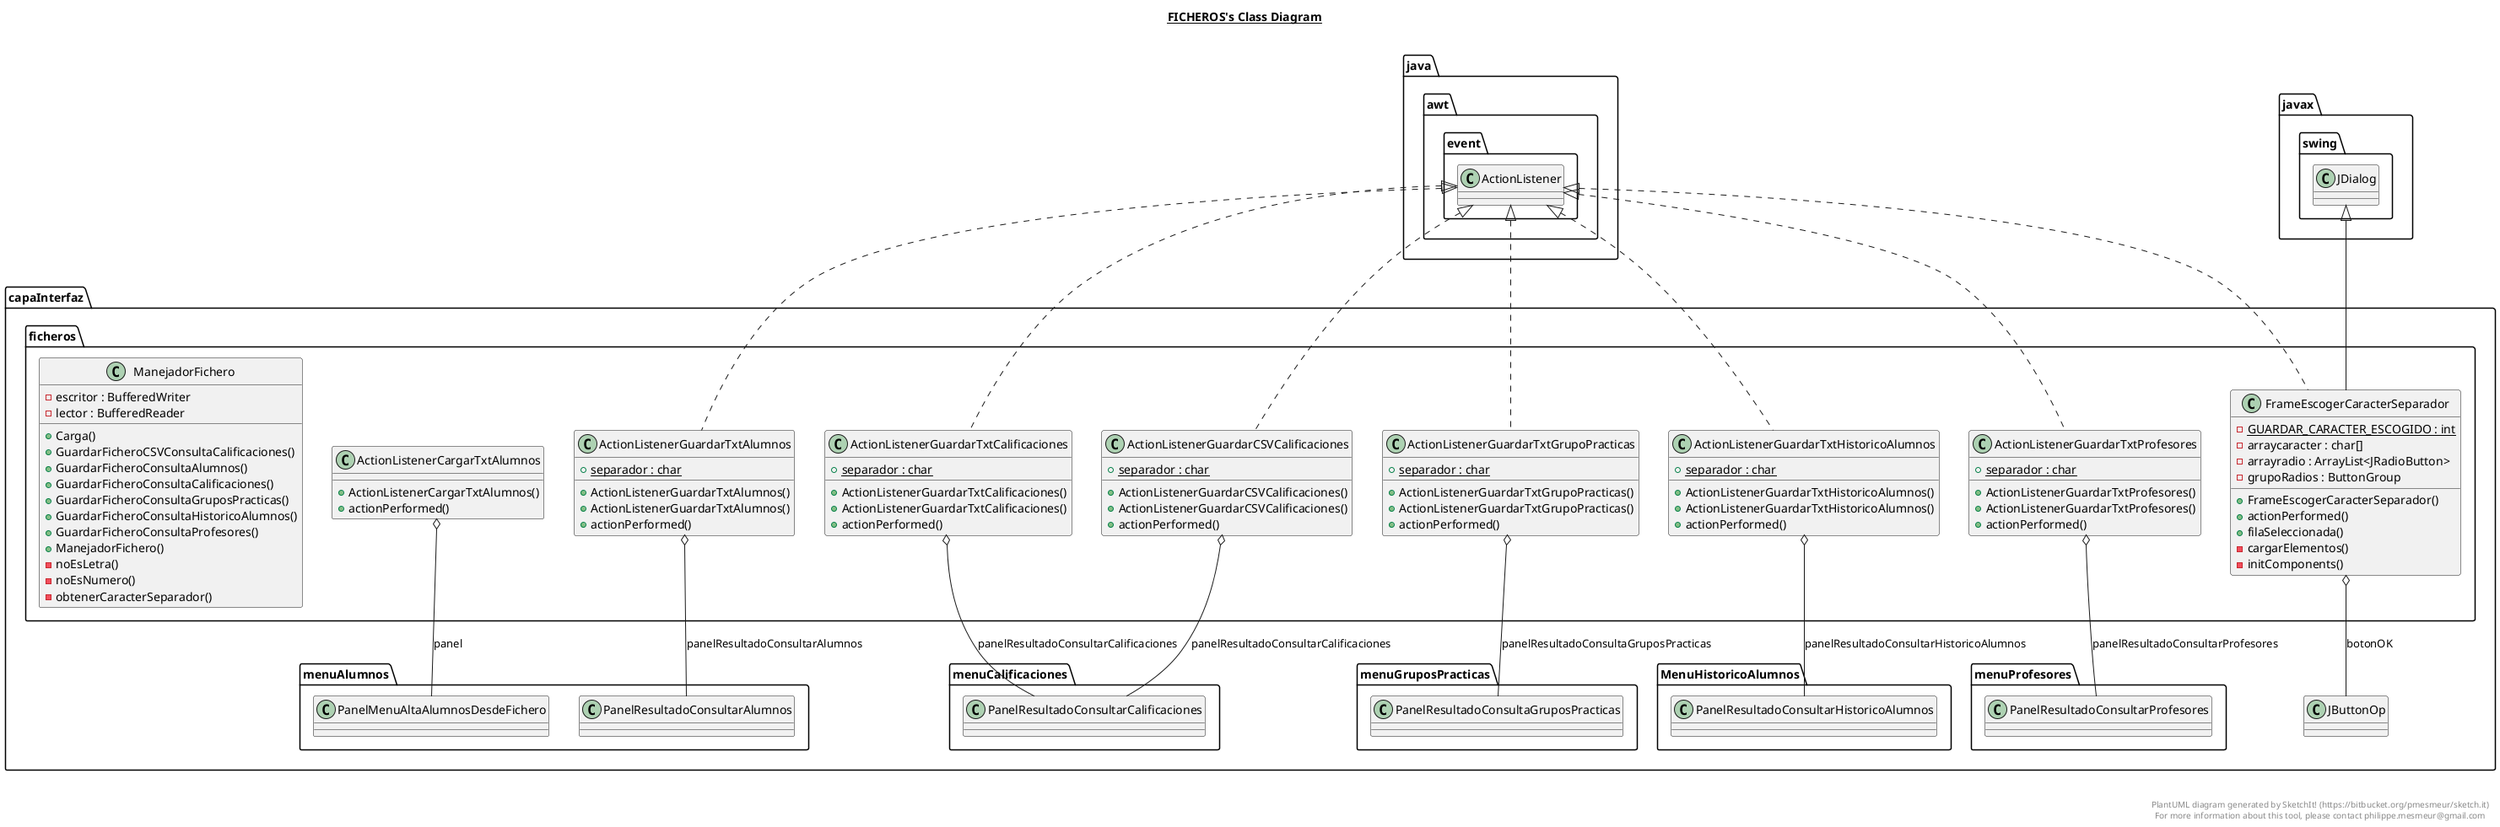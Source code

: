 @startuml

title __FICHEROS's Class Diagram__\n

  namespace capaInterfaz {
    namespace ficheros {
      class capaInterfaz.ficheros.ActionListenerCargarTxtAlumnos {
          + ActionListenerCargarTxtAlumnos()
          + actionPerformed()
      }
    }
  }
  

  namespace capaInterfaz {
    namespace ficheros {
      class capaInterfaz.ficheros.ActionListenerGuardarCSVCalificaciones {
          {static} + separador : char
          + ActionListenerGuardarCSVCalificaciones()
          + ActionListenerGuardarCSVCalificaciones()
          + actionPerformed()
      }
    }
  }
  

  namespace capaInterfaz {
    namespace ficheros {
      class capaInterfaz.ficheros.ActionListenerGuardarTxtAlumnos {
          {static} + separador : char
          + ActionListenerGuardarTxtAlumnos()
          + ActionListenerGuardarTxtAlumnos()
          + actionPerformed()
      }
    }
  }
  

  namespace capaInterfaz {
    namespace ficheros {
      class capaInterfaz.ficheros.ActionListenerGuardarTxtCalificaciones {
          {static} + separador : char
          + ActionListenerGuardarTxtCalificaciones()
          + ActionListenerGuardarTxtCalificaciones()
          + actionPerformed()
      }
    }
  }
  

  namespace capaInterfaz {
    namespace ficheros {
      class capaInterfaz.ficheros.ActionListenerGuardarTxtGrupoPracticas {
          {static} + separador : char
          + ActionListenerGuardarTxtGrupoPracticas()
          + ActionListenerGuardarTxtGrupoPracticas()
          + actionPerformed()
      }
    }
  }
  

  namespace capaInterfaz {
    namespace ficheros {
      class capaInterfaz.ficheros.ActionListenerGuardarTxtHistoricoAlumnos {
          {static} + separador : char
          + ActionListenerGuardarTxtHistoricoAlumnos()
          + ActionListenerGuardarTxtHistoricoAlumnos()
          + actionPerformed()
      }
    }
  }
  

  namespace capaInterfaz {
    namespace ficheros {
      class capaInterfaz.ficheros.ActionListenerGuardarTxtProfesores {
          {static} + separador : char
          + ActionListenerGuardarTxtProfesores()
          + ActionListenerGuardarTxtProfesores()
          + actionPerformed()
      }
    }
  }
  

  namespace capaInterfaz {
    namespace ficheros {
      class capaInterfaz.ficheros.FrameEscogerCaracterSeparador {
          {static} - GUARDAR_CARACTER_ESCOGIDO : int
          - arraycaracter : char[]
          - arrayradio : ArrayList<JRadioButton>
          - grupoRadios : ButtonGroup
          + FrameEscogerCaracterSeparador()
          + actionPerformed()
          + filaSeleccionada()
          - cargarElementos()
          - initComponents()
      }
    }
  }
  

  namespace capaInterfaz {
    namespace ficheros {
      class capaInterfaz.ficheros.ManejadorFichero {
          - escritor : BufferedWriter
          - lector : BufferedReader
          + Carga()
          + GuardarFicheroCSVConsultaCalificaciones()
          + GuardarFicheroConsultaAlumnos()
          + GuardarFicheroConsultaCalificaciones()
          + GuardarFicheroConsultaGruposPracticas()
          + GuardarFicheroConsultaHistoricoAlumnos()
          + GuardarFicheroConsultaProfesores()
          + ManejadorFichero()
          - noEsLetra()
          - noEsNumero()
          - obtenerCaracterSeparador()
      }
    }
  }
  

  capaInterfaz.ficheros.ActionListenerCargarTxtAlumnos o-- capaInterfaz.menuAlumnos.PanelMenuAltaAlumnosDesdeFichero : panel
  capaInterfaz.ficheros.ActionListenerGuardarCSVCalificaciones .up.|> java.awt.event.ActionListener
  capaInterfaz.ficheros.ActionListenerGuardarCSVCalificaciones o-- capaInterfaz.menuCalificaciones.PanelResultadoConsultarCalificaciones : panelResultadoConsultarCalificaciones
  capaInterfaz.ficheros.ActionListenerGuardarTxtAlumnos .up.|> java.awt.event.ActionListener
  capaInterfaz.ficheros.ActionListenerGuardarTxtAlumnos o-- capaInterfaz.menuAlumnos.PanelResultadoConsultarAlumnos : panelResultadoConsultarAlumnos
  capaInterfaz.ficheros.ActionListenerGuardarTxtCalificaciones .up.|> java.awt.event.ActionListener
  capaInterfaz.ficheros.ActionListenerGuardarTxtCalificaciones o-- capaInterfaz.menuCalificaciones.PanelResultadoConsultarCalificaciones : panelResultadoConsultarCalificaciones
  capaInterfaz.ficheros.ActionListenerGuardarTxtGrupoPracticas .up.|> java.awt.event.ActionListener
  capaInterfaz.ficheros.ActionListenerGuardarTxtGrupoPracticas o-- capaInterfaz.menuGruposPracticas.PanelResultadoConsultaGruposPracticas : panelResultadoConsultaGruposPracticas
  capaInterfaz.ficheros.ActionListenerGuardarTxtHistoricoAlumnos .up.|> java.awt.event.ActionListener
  capaInterfaz.ficheros.ActionListenerGuardarTxtHistoricoAlumnos o-- capaInterfaz.MenuHistoricoAlumnos.PanelResultadoConsultarHistoricoAlumnos : panelResultadoConsultarHistoricoAlumnos
  capaInterfaz.ficheros.ActionListenerGuardarTxtProfesores .up.|> java.awt.event.ActionListener
  capaInterfaz.ficheros.ActionListenerGuardarTxtProfesores o-- capaInterfaz.menuProfesores.PanelResultadoConsultarProfesores : panelResultadoConsultarProfesores
  capaInterfaz.ficheros.FrameEscogerCaracterSeparador .up.|> java.awt.event.ActionListener
  capaInterfaz.ficheros.FrameEscogerCaracterSeparador -up-|> javax.swing.JDialog
  capaInterfaz.ficheros.FrameEscogerCaracterSeparador o-- capaInterfaz.JButtonOp : botonOK


right footer


PlantUML diagram generated by SketchIt! (https://bitbucket.org/pmesmeur/sketch.it)
For more information about this tool, please contact philippe.mesmeur@gmail.com
endfooter

@enduml
